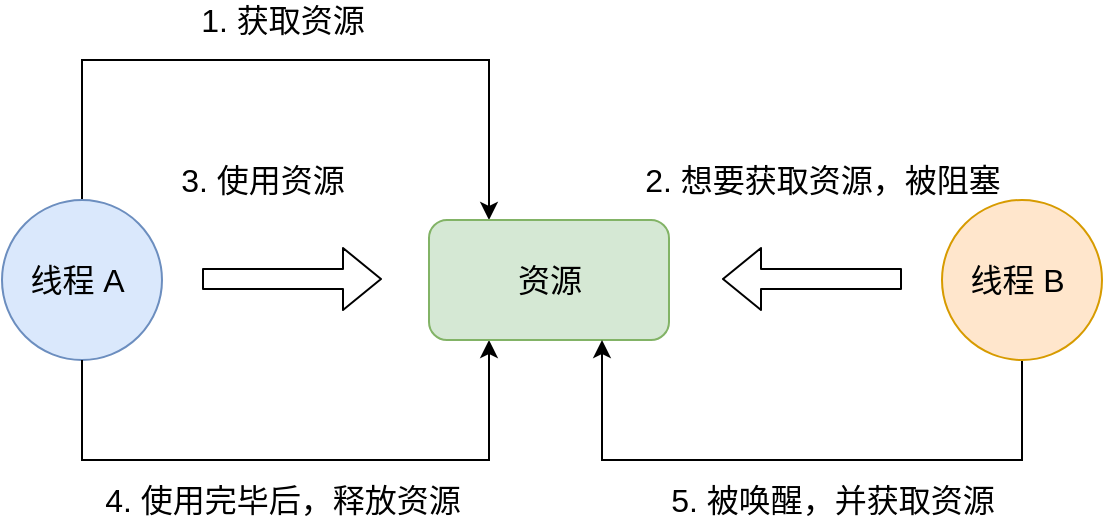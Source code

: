 <mxfile version="14.4.9" type="github">
  <diagram id="QpqDZ9xAP8Kvems6RyDm" name="第 1 页">
    <mxGraphModel dx="937" dy="541" grid="1" gridSize="10" guides="1" tooltips="1" connect="1" arrows="1" fold="1" page="1" pageScale="1" pageWidth="827" pageHeight="1169" math="0" shadow="0">
      <root>
        <mxCell id="0" />
        <mxCell id="1" parent="0" />
        <mxCell id="1cu4soE6AQDdloq3SPaZ-13" style="edgeStyle=orthogonalEdgeStyle;rounded=0;orthogonalLoop=1;jettySize=auto;html=1;entryX=0.25;entryY=0;entryDx=0;entryDy=0;verticalAlign=middle;fontSize=16;" edge="1" parent="1" source="1cu4soE6AQDdloq3SPaZ-1" target="1cu4soE6AQDdloq3SPaZ-3">
          <mxGeometry relative="1" as="geometry">
            <Array as="points">
              <mxPoint x="180" y="160" />
              <mxPoint x="384" y="160" />
            </Array>
          </mxGeometry>
        </mxCell>
        <mxCell id="1cu4soE6AQDdloq3SPaZ-1" value="线程 A&amp;nbsp;" style="ellipse;whiteSpace=wrap;html=1;aspect=fixed;fillColor=#dae8fc;strokeColor=#6c8ebf;fontSize=16;verticalAlign=middle;" vertex="1" parent="1">
          <mxGeometry x="140" y="230" width="80" height="80" as="geometry" />
        </mxCell>
        <mxCell id="1cu4soE6AQDdloq3SPaZ-2" style="edgeStyle=orthogonalEdgeStyle;rounded=0;orthogonalLoop=1;jettySize=auto;html=1;entryX=0.5;entryY=1;entryDx=0;entryDy=0;startArrow=classic;startFill=1;endArrow=none;endFill=0;exitX=0.25;exitY=1;exitDx=0;exitDy=0;fontSize=16;verticalAlign=middle;" edge="1" parent="1" source="1cu4soE6AQDdloq3SPaZ-3" target="1cu4soE6AQDdloq3SPaZ-1">
          <mxGeometry relative="1" as="geometry">
            <Array as="points">
              <mxPoint x="384" y="360" />
              <mxPoint x="180" y="360" />
            </Array>
          </mxGeometry>
        </mxCell>
        <mxCell id="1cu4soE6AQDdloq3SPaZ-3" value="资源" style="rounded=1;whiteSpace=wrap;html=1;fontSize=16;fillColor=#d5e8d4;strokeColor=#82b366;verticalAlign=middle;" vertex="1" parent="1">
          <mxGeometry x="353.5" y="240" width="120" height="60" as="geometry" />
        </mxCell>
        <mxCell id="1cu4soE6AQDdloq3SPaZ-4" style="edgeStyle=orthogonalEdgeStyle;rounded=0;orthogonalLoop=1;jettySize=auto;html=1;startArrow=none;startFill=0;endArrow=classic;endFill=1;fontSize=16;verticalAlign=middle;" edge="1" parent="1" source="1cu4soE6AQDdloq3SPaZ-5">
          <mxGeometry relative="1" as="geometry">
            <mxPoint x="440" y="300" as="targetPoint" />
            <Array as="points">
              <mxPoint x="650" y="360" />
              <mxPoint x="440" y="360" />
              <mxPoint x="440" y="300" />
            </Array>
          </mxGeometry>
        </mxCell>
        <mxCell id="1cu4soE6AQDdloq3SPaZ-5" value="线程 B&amp;nbsp;" style="ellipse;whiteSpace=wrap;html=1;aspect=fixed;fillColor=#ffe6cc;strokeColor=#d79b00;fontSize=16;verticalAlign=middle;" vertex="1" parent="1">
          <mxGeometry x="610" y="230" width="80" height="80" as="geometry" />
        </mxCell>
        <mxCell id="1cu4soE6AQDdloq3SPaZ-6" value="" style="shape=flexArrow;endArrow=classic;html=1;fontSize=16;verticalAlign=middle;" edge="1" parent="1">
          <mxGeometry width="50" height="50" relative="1" as="geometry">
            <mxPoint x="240" y="269.5" as="sourcePoint" />
            <mxPoint x="330" y="269.5" as="targetPoint" />
          </mxGeometry>
        </mxCell>
        <mxCell id="1cu4soE6AQDdloq3SPaZ-7" value="" style="shape=flexArrow;endArrow=classic;html=1;fontSize=16;verticalAlign=middle;" edge="1" parent="1">
          <mxGeometry width="50" height="50" relative="1" as="geometry">
            <mxPoint x="590" y="269.5" as="sourcePoint" />
            <mxPoint x="500" y="269.5" as="targetPoint" />
          </mxGeometry>
        </mxCell>
        <mxCell id="1cu4soE6AQDdloq3SPaZ-8" value="3. 使用资源" style="text;html=1;align=center;verticalAlign=middle;resizable=0;points=[];autosize=1;fontSize=16;" vertex="1" parent="1">
          <mxGeometry x="220" y="210" width="100" height="20" as="geometry" />
        </mxCell>
        <mxCell id="1cu4soE6AQDdloq3SPaZ-9" value="2. 想要获取资源，被阻塞" style="text;html=1;align=center;verticalAlign=middle;resizable=0;points=[];autosize=1;fontSize=16;" vertex="1" parent="1">
          <mxGeometry x="455" y="210" width="190" height="20" as="geometry" />
        </mxCell>
        <mxCell id="1cu4soE6AQDdloq3SPaZ-10" value="4. 使用完毕后，释放资源" style="text;html=1;align=center;verticalAlign=middle;resizable=0;points=[];autosize=1;fontSize=16;" vertex="1" parent="1">
          <mxGeometry x="185" y="370" width="190" height="20" as="geometry" />
        </mxCell>
        <mxCell id="1cu4soE6AQDdloq3SPaZ-11" value="5. 被唤醒，并获取资源" style="text;html=1;align=center;verticalAlign=middle;resizable=0;points=[];autosize=1;fontSize=16;" vertex="1" parent="1">
          <mxGeometry x="465" y="370" width="180" height="20" as="geometry" />
        </mxCell>
        <mxCell id="1cu4soE6AQDdloq3SPaZ-14" value="1. 获取资源" style="text;html=1;align=center;verticalAlign=middle;resizable=0;points=[];autosize=1;fontSize=16;" vertex="1" parent="1">
          <mxGeometry x="230" y="130" width="100" height="20" as="geometry" />
        </mxCell>
      </root>
    </mxGraphModel>
  </diagram>
</mxfile>
